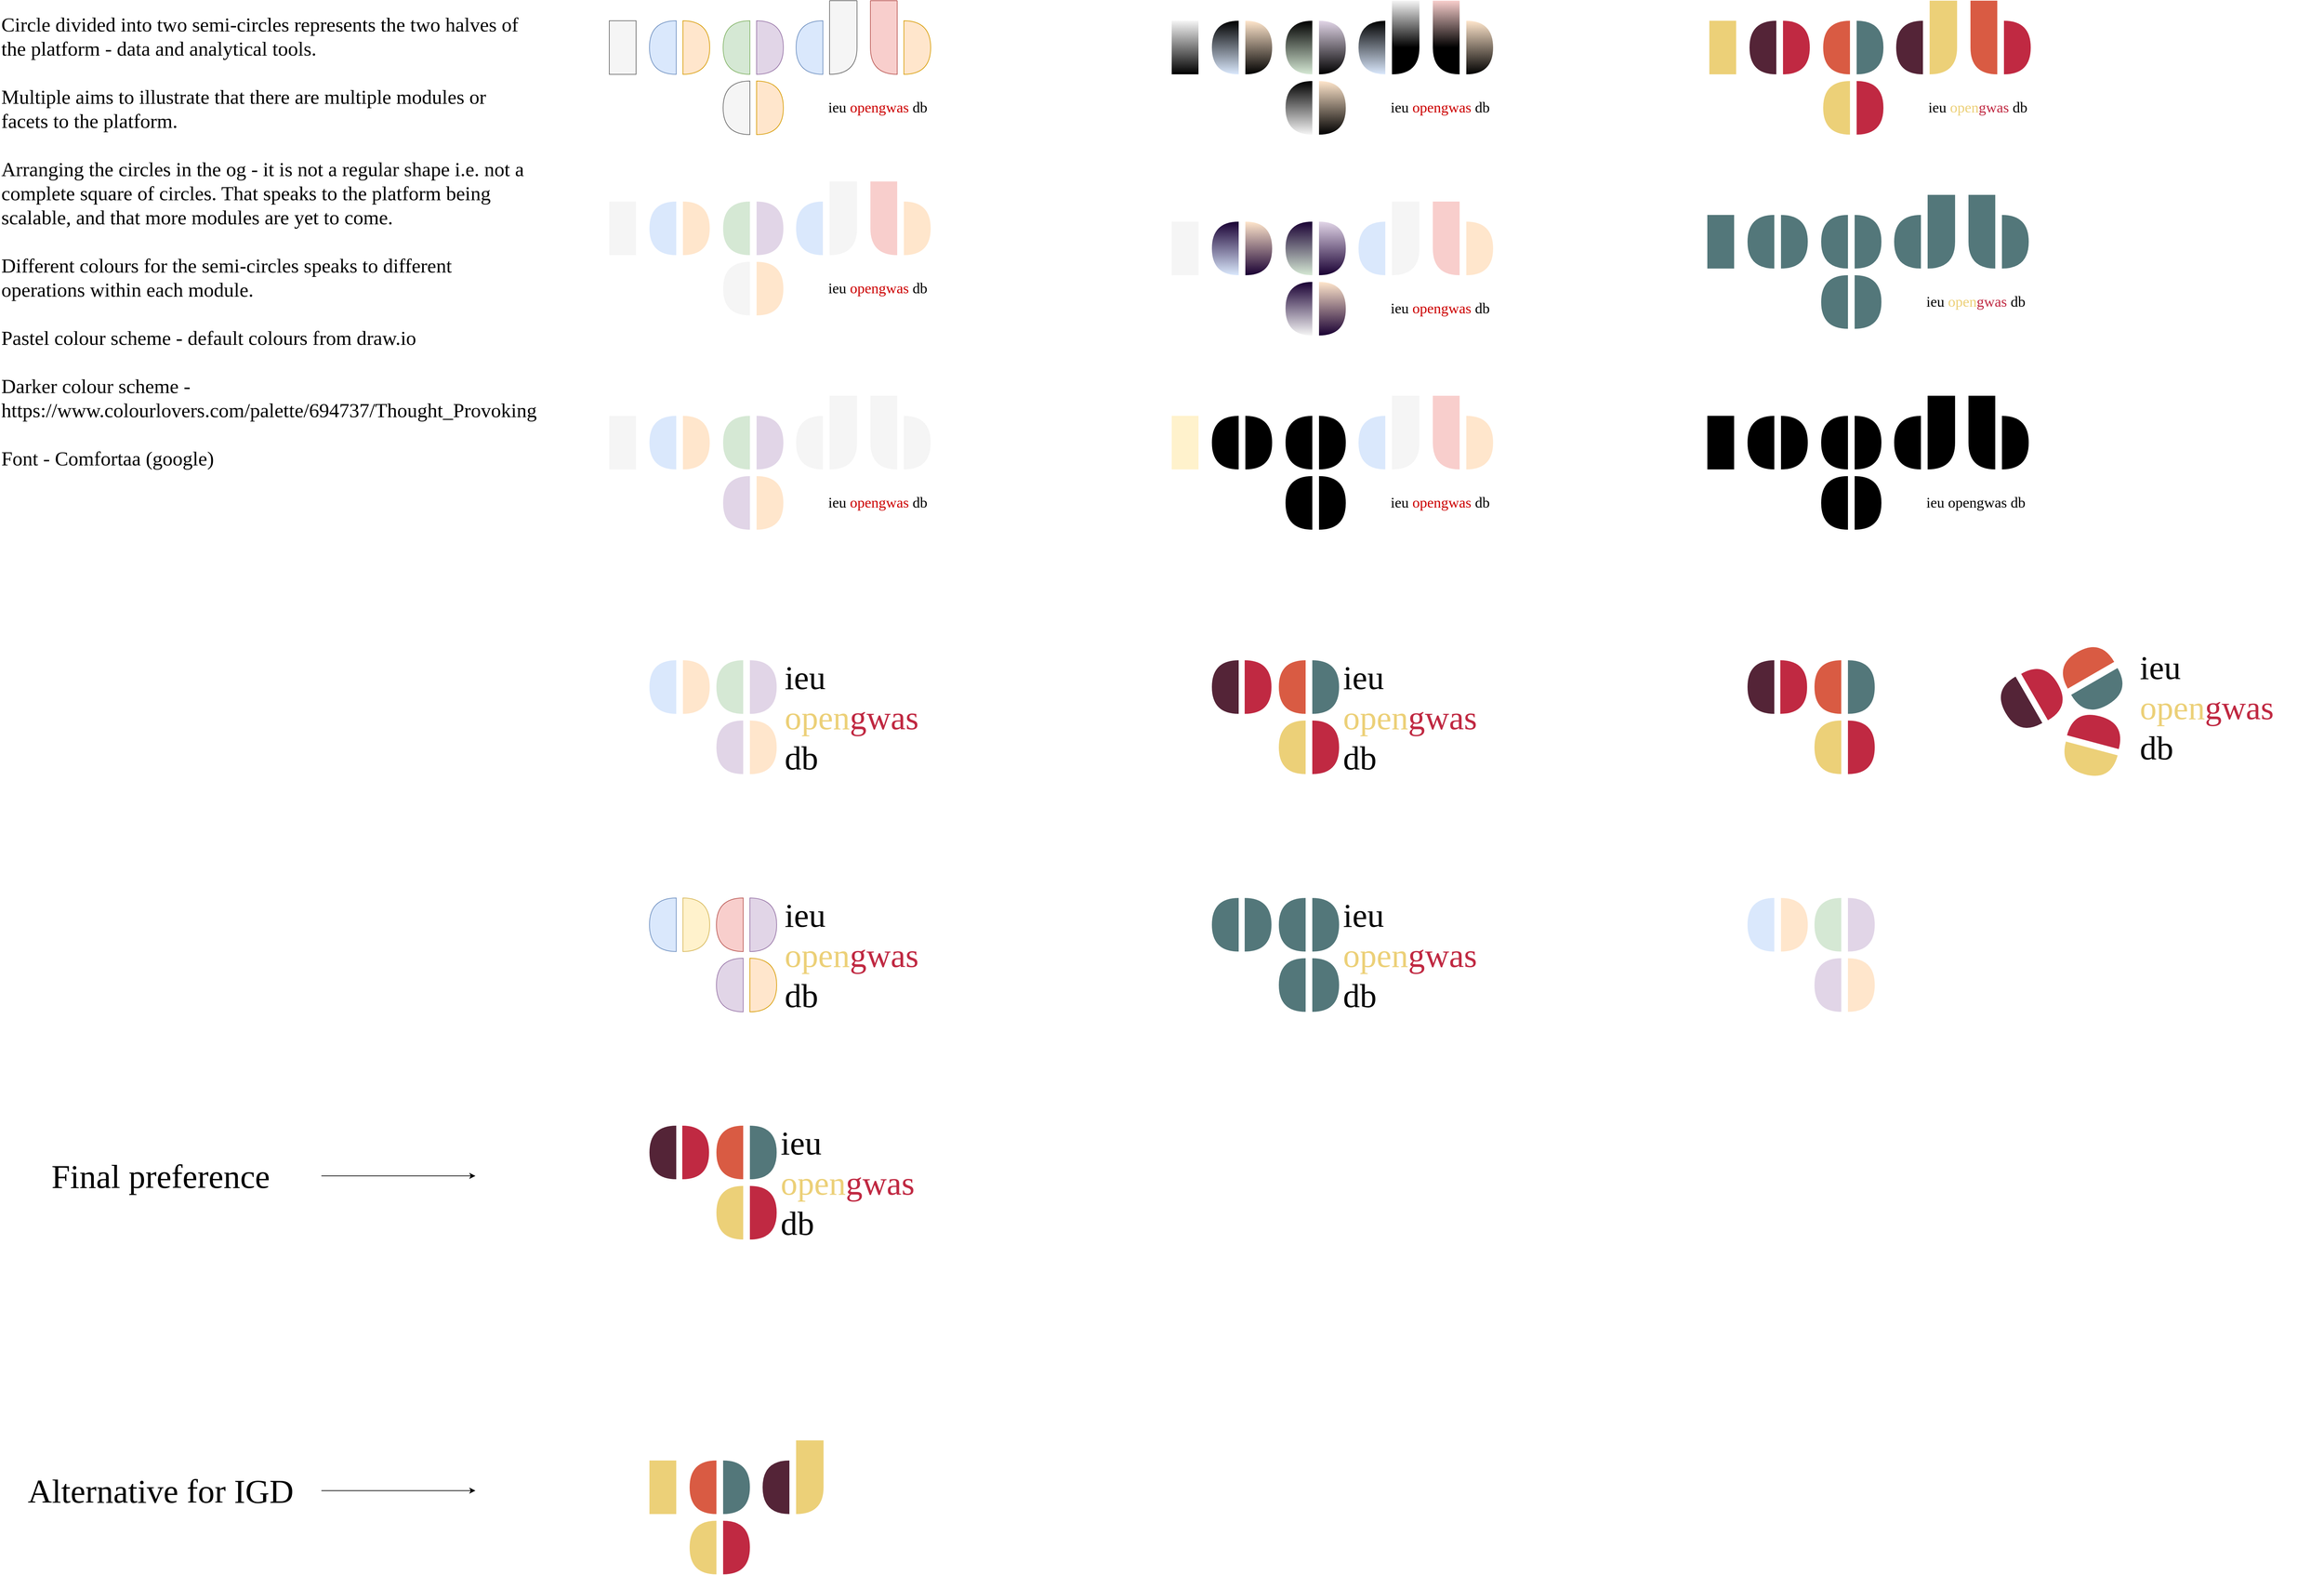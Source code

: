 <mxfile version="13.1.4" type="google"><diagram id="ZyHNNniR7m0K2ARpV05R" name="Page-1"><mxGraphModel dx="11727" dy="6293" grid="0" gridSize="10" guides="1" tooltips="1" connect="1" arrows="1" fold="1" page="0" pageScale="1" pageWidth="827" pageHeight="1169" math="0" shadow="0" extFonts="Comfortaa^https://fonts.googleapis.com/css?family=Comfortaa"><root><mxCell id="0"/><mxCell id="1" parent="0"/><mxCell id="6VTaElbn4x06_JH4iCx2-1" value="" style="shape=or;whiteSpace=wrap;html=1;fillColor=#ffe6cc;strokeColor=#d79b00;" parent="1" vertex="1"><mxGeometry x="270" y="50" width="40" height="80" as="geometry"/></mxCell><mxCell id="6VTaElbn4x06_JH4iCx2-2" value="" style="shape=or;whiteSpace=wrap;html=1;rotation=-180;fillColor=#dae8fc;strokeColor=#6c8ebf;" parent="1" vertex="1"><mxGeometry x="220" y="50" width="40" height="80" as="geometry"/></mxCell><mxCell id="6VTaElbn4x06_JH4iCx2-3" value="" style="shape=or;whiteSpace=wrap;html=1;fillColor=#e1d5e7;strokeColor=#9673a6;" parent="1" vertex="1"><mxGeometry x="380" y="50" width="40" height="80" as="geometry"/></mxCell><mxCell id="6VTaElbn4x06_JH4iCx2-4" value="" style="shape=or;whiteSpace=wrap;html=1;rotation=-180;fillColor=#d5e8d4;strokeColor=#82b366;" parent="1" vertex="1"><mxGeometry x="330" y="50" width="40" height="80" as="geometry"/></mxCell><mxCell id="6VTaElbn4x06_JH4iCx2-5" value="" style="shape=or;whiteSpace=wrap;html=1;fillColor=#ffe6cc;strokeColor=#d79b00;" parent="1" vertex="1"><mxGeometry x="380" y="140" width="40" height="80" as="geometry"/></mxCell><mxCell id="6VTaElbn4x06_JH4iCx2-6" value="" style="shape=or;whiteSpace=wrap;html=1;rotation=-180;fillColor=#f5f5f5;strokeColor=#666666;fontColor=#333333;" parent="1" vertex="1"><mxGeometry x="330" y="140" width="40" height="80" as="geometry"/></mxCell><mxCell id="6VTaElbn4x06_JH4iCx2-9" value="ieu&lt;font color=&quot;#CC0000&quot;&gt; opengwas&lt;/font&gt; db" style="text;html=1;strokeColor=none;fillColor=none;align=right;verticalAlign=middle;whiteSpace=wrap;rounded=0;fontFamily=Comfortaa;FType=g;fontSize=22;" parent="1" vertex="1"><mxGeometry x="397" y="145" width="240" height="70" as="geometry"/></mxCell><mxCell id="6VTaElbn4x06_JH4iCx2-11" value="" style="shape=or;whiteSpace=wrap;html=1;fillColor=#f5f5f5;strokeColor=#666666;fontColor=#333333;" parent="1" vertex="1"><mxGeometry x="489" y="50" width="41" height="80" as="geometry"/></mxCell><mxCell id="6VTaElbn4x06_JH4iCx2-12" value="" style="shape=or;whiteSpace=wrap;html=1;rotation=-180;fillColor=#dae8fc;strokeColor=#6c8ebf;" parent="1" vertex="1"><mxGeometry x="439" y="50" width="40" height="80" as="geometry"/></mxCell><mxCell id="6VTaElbn4x06_JH4iCx2-13" value="" style="shape=or;whiteSpace=wrap;html=1;fillColor=#ffe6cc;strokeColor=#d79b00;" parent="1" vertex="1"><mxGeometry x="600" y="50" width="40" height="80" as="geometry"/></mxCell><mxCell id="6VTaElbn4x06_JH4iCx2-14" value="" style="shape=or;whiteSpace=wrap;html=1;rotation=-180;fillColor=#f8cecc;strokeColor=#b85450;" parent="1" vertex="1"><mxGeometry x="550" y="50" width="40" height="80" as="geometry"/></mxCell><mxCell id="6VTaElbn4x06_JH4iCx2-16" value="" style="rounded=0;whiteSpace=wrap;html=1;fontFamily=Georgia;fontSize=22;fillColor=#f5f5f5;strokeColor=none;fontColor=#333333;perimeterSpacing=0;" parent="1" vertex="1"><mxGeometry x="489" y="20" width="41" height="70" as="geometry"/></mxCell><mxCell id="6VTaElbn4x06_JH4iCx2-17" value="" style="rounded=0;whiteSpace=wrap;html=1;fontFamily=Georgia;fontSize=22;fillColor=#f8cecc;strokeColor=none;" parent="1" vertex="1"><mxGeometry x="550" y="20" width="40" height="70" as="geometry"/></mxCell><mxCell id="6VTaElbn4x06_JH4iCx2-20" value="" style="shape=or;whiteSpace=wrap;html=1;fillColor=#ffe6cc;strokeColor=none;" parent="1" vertex="1"><mxGeometry x="270" y="320" width="40" height="80" as="geometry"/></mxCell><mxCell id="6VTaElbn4x06_JH4iCx2-21" value="" style="shape=or;whiteSpace=wrap;html=1;rotation=-180;fillColor=#dae8fc;strokeColor=none;" parent="1" vertex="1"><mxGeometry x="220" y="320" width="40" height="80" as="geometry"/></mxCell><mxCell id="6VTaElbn4x06_JH4iCx2-22" value="" style="shape=or;whiteSpace=wrap;html=1;fillColor=#e1d5e7;strokeColor=none;" parent="1" vertex="1"><mxGeometry x="380" y="320" width="40" height="80" as="geometry"/></mxCell><mxCell id="6VTaElbn4x06_JH4iCx2-23" value="" style="shape=or;whiteSpace=wrap;html=1;rotation=-180;fillColor=#d5e8d4;strokeColor=none;" parent="1" vertex="1"><mxGeometry x="330" y="320" width="40" height="80" as="geometry"/></mxCell><mxCell id="6VTaElbn4x06_JH4iCx2-24" value="" style="shape=or;whiteSpace=wrap;html=1;fillColor=#ffe6cc;strokeColor=none;" parent="1" vertex="1"><mxGeometry x="380" y="410" width="40" height="80" as="geometry"/></mxCell><mxCell id="6VTaElbn4x06_JH4iCx2-25" value="" style="shape=or;whiteSpace=wrap;html=1;rotation=-180;fillColor=#f5f5f5;strokeColor=none;fontColor=#333333;" parent="1" vertex="1"><mxGeometry x="330" y="410" width="40" height="80" as="geometry"/></mxCell><mxCell id="6VTaElbn4x06_JH4iCx2-27" value="ieu&lt;font color=&quot;#CC0000&quot;&gt; opengwas&lt;/font&gt; db" style="text;html=1;strokeColor=none;fillColor=none;align=right;verticalAlign=middle;whiteSpace=wrap;rounded=0;fontFamily=Comfortaa;FType=g;fontSize=22;" parent="1" vertex="1"><mxGeometry x="397" y="415" width="240" height="70" as="geometry"/></mxCell><mxCell id="6VTaElbn4x06_JH4iCx2-28" value="" style="shape=or;whiteSpace=wrap;html=1;fillColor=#f5f5f5;strokeColor=none;fontColor=#333333;" parent="1" vertex="1"><mxGeometry x="489" y="320" width="41" height="80" as="geometry"/></mxCell><mxCell id="6VTaElbn4x06_JH4iCx2-29" value="" style="shape=or;whiteSpace=wrap;html=1;rotation=-180;fillColor=#dae8fc;strokeColor=none;" parent="1" vertex="1"><mxGeometry x="439" y="320" width="40" height="80" as="geometry"/></mxCell><mxCell id="6VTaElbn4x06_JH4iCx2-30" value="" style="shape=or;whiteSpace=wrap;html=1;fillColor=#ffe6cc;strokeColor=none;" parent="1" vertex="1"><mxGeometry x="600" y="320" width="40" height="80" as="geometry"/></mxCell><mxCell id="6VTaElbn4x06_JH4iCx2-31" value="" style="shape=or;whiteSpace=wrap;html=1;rotation=-180;fillColor=#f8cecc;strokeColor=none;" parent="1" vertex="1"><mxGeometry x="550" y="320" width="40" height="80" as="geometry"/></mxCell><mxCell id="6VTaElbn4x06_JH4iCx2-32" value="" style="rounded=0;whiteSpace=wrap;html=1;fontFamily=Georgia;fontSize=22;fillColor=#f5f5f5;strokeColor=none;fontColor=#333333;perimeterSpacing=0;" parent="1" vertex="1"><mxGeometry x="489" y="290" width="41" height="70" as="geometry"/></mxCell><mxCell id="6VTaElbn4x06_JH4iCx2-33" value="" style="rounded=0;whiteSpace=wrap;html=1;fontFamily=Georgia;fontSize=22;fillColor=#f8cecc;strokeColor=none;" parent="1" vertex="1"><mxGeometry x="550" y="290" width="40" height="70" as="geometry"/></mxCell><mxCell id="6VTaElbn4x06_JH4iCx2-34" value="" style="shape=or;whiteSpace=wrap;html=1;fillColor=#ffe6cc;strokeColor=none;gradientColor=#000000;" parent="1" vertex="1"><mxGeometry x="1110" y="50" width="40" height="80" as="geometry"/></mxCell><mxCell id="6VTaElbn4x06_JH4iCx2-35" value="" style="shape=or;whiteSpace=wrap;html=1;rotation=-180;fillColor=#dae8fc;strokeColor=none;gradientColor=#000000;" parent="1" vertex="1"><mxGeometry x="1060" y="50" width="40" height="80" as="geometry"/></mxCell><mxCell id="6VTaElbn4x06_JH4iCx2-36" value="" style="shape=or;whiteSpace=wrap;html=1;fillColor=#e1d5e7;strokeColor=none;gradientColor=#000000;" parent="1" vertex="1"><mxGeometry x="1220" y="50" width="40" height="80" as="geometry"/></mxCell><mxCell id="6VTaElbn4x06_JH4iCx2-37" value="" style="shape=or;whiteSpace=wrap;html=1;rotation=-180;fillColor=#d5e8d4;strokeColor=none;gradientColor=#000000;" parent="1" vertex="1"><mxGeometry x="1170" y="50" width="40" height="80" as="geometry"/></mxCell><mxCell id="6VTaElbn4x06_JH4iCx2-41" value="ieu&lt;font color=&quot;#CC0000&quot;&gt; opengwas&lt;/font&gt; db" style="text;html=1;strokeColor=none;fillColor=none;align=right;verticalAlign=middle;whiteSpace=wrap;rounded=0;fontFamily=Comfortaa;FType=g;fontSize=22;gradientColor=#000000;" parent="1" vertex="1"><mxGeometry x="1270" y="145" width="207" height="70" as="geometry"/></mxCell><mxCell id="6VTaElbn4x06_JH4iCx2-42" value="" style="shape=or;whiteSpace=wrap;html=1;fillColor=#000000;strokeColor=none;fontColor=#333333;gradientColor=none;" parent="1" vertex="1"><mxGeometry x="1329" y="50" width="41" height="80" as="geometry"/></mxCell><mxCell id="6VTaElbn4x06_JH4iCx2-43" value="" style="shape=or;whiteSpace=wrap;html=1;rotation=-180;fillColor=#dae8fc;strokeColor=none;gradientColor=#000000;" parent="1" vertex="1"><mxGeometry x="1279" y="50" width="40" height="80" as="geometry"/></mxCell><mxCell id="6VTaElbn4x06_JH4iCx2-44" value="" style="shape=or;whiteSpace=wrap;html=1;fillColor=#ffe6cc;strokeColor=none;gradientColor=#000000;" parent="1" vertex="1"><mxGeometry x="1440" y="50" width="40" height="80" as="geometry"/></mxCell><mxCell id="6VTaElbn4x06_JH4iCx2-45" value="" style="shape=or;whiteSpace=wrap;html=1;rotation=-180;fillColor=#000000;strokeColor=none;gradientColor=none;" parent="1" vertex="1"><mxGeometry x="1390" y="50" width="40" height="80" as="geometry"/></mxCell><mxCell id="6VTaElbn4x06_JH4iCx2-46" value="" style="rounded=0;whiteSpace=wrap;html=1;fontFamily=Georgia;fontSize=22;fillColor=#f5f5f5;strokeColor=none;fontColor=#333333;perimeterSpacing=0;gradientColor=#000000;gradientDirection=south;" parent="1" vertex="1"><mxGeometry x="1329" y="20" width="41" height="70" as="geometry"/></mxCell><mxCell id="6VTaElbn4x06_JH4iCx2-47" value="" style="rounded=0;whiteSpace=wrap;html=1;fontFamily=Georgia;fontSize=22;fillColor=#f8cecc;strokeColor=none;gradientColor=#000000;gradientDirection=south;" parent="1" vertex="1"><mxGeometry x="1390" y="20" width="40" height="70" as="geometry"/></mxCell><mxCell id="6VTaElbn4x06_JH4iCx2-51" value="" style="group" parent="1" vertex="1" connectable="0"><mxGeometry x="1170" y="140" width="90" height="80" as="geometry"/></mxCell><mxCell id="6VTaElbn4x06_JH4iCx2-52" value="" style="group" parent="6VTaElbn4x06_JH4iCx2-51" vertex="1" connectable="0"><mxGeometry x="-3.553e-15" width="90" height="80" as="geometry"/></mxCell><mxCell id="6VTaElbn4x06_JH4iCx2-38" value="" style="shape=or;whiteSpace=wrap;html=1;fillColor=#ffe6cc;strokeColor=none;gradientColor=#000000;" parent="6VTaElbn4x06_JH4iCx2-52" vertex="1"><mxGeometry x="50" width="40" height="80" as="geometry"/></mxCell><mxCell id="6VTaElbn4x06_JH4iCx2-39" value="" style="shape=or;whiteSpace=wrap;html=1;rotation=-180;fillColor=#f5f5f5;strokeColor=none;fontColor=#333333;gradientColor=#000000;" parent="6VTaElbn4x06_JH4iCx2-52" vertex="1"><mxGeometry x="3.553e-15" width="40" height="80" as="geometry"/></mxCell><mxCell id="6VTaElbn4x06_JH4iCx2-53" value="" style="endArrow=none;html=1;fontFamily=Georgia;fontSize=22;strokeColor=#666666;entryX=0;entryY=0;entryDx=0;entryDy=0;exitX=0;exitY=0.5;exitDx=0;exitDy=0;exitPerimeter=0;" parent="1" source="6VTaElbn4x06_JH4iCx2-11" target="6VTaElbn4x06_JH4iCx2-16" edge="1"><mxGeometry width="50" height="50" relative="1" as="geometry"><mxPoint x="340" y="290" as="sourcePoint"/><mxPoint x="390" y="240" as="targetPoint"/></mxGeometry></mxCell><mxCell id="6VTaElbn4x06_JH4iCx2-54" value="" style="endArrow=none;html=1;strokeColor=#666666;fontFamily=Georgia;fontSize=22;entryX=0;entryY=0;entryDx=0;entryDy=0;exitX=1;exitY=0;exitDx=0;exitDy=0;" parent="1" source="6VTaElbn4x06_JH4iCx2-16" target="6VTaElbn4x06_JH4iCx2-16" edge="1"><mxGeometry width="50" height="50" relative="1" as="geometry"><mxPoint x="340" y="290" as="sourcePoint"/><mxPoint x="390" y="240" as="targetPoint"/></mxGeometry></mxCell><mxCell id="6VTaElbn4x06_JH4iCx2-55" value="" style="endArrow=none;html=1;strokeColor=#666666;fontFamily=Georgia;fontSize=22;entryX=1;entryY=0;entryDx=0;entryDy=0;exitX=1;exitY=0.5;exitDx=0;exitDy=0;exitPerimeter=0;" parent="1" source="6VTaElbn4x06_JH4iCx2-11" target="6VTaElbn4x06_JH4iCx2-16" edge="1"><mxGeometry width="50" height="50" relative="1" as="geometry"><mxPoint x="340" y="290" as="sourcePoint"/><mxPoint x="390" y="240" as="targetPoint"/></mxGeometry></mxCell><mxCell id="6VTaElbn4x06_JH4iCx2-56" value="" style="endArrow=none;html=1;strokeColor=#B85450;fontFamily=Georgia;fontSize=22;entryX=0;entryY=0;entryDx=0;entryDy=0;exitX=1;exitY=0.5;exitDx=0;exitDy=0;exitPerimeter=0;" parent="1" source="6VTaElbn4x06_JH4iCx2-14" target="6VTaElbn4x06_JH4iCx2-17" edge="1"><mxGeometry width="50" height="50" relative="1" as="geometry"><mxPoint x="340" y="290" as="sourcePoint"/><mxPoint x="390" y="240" as="targetPoint"/></mxGeometry></mxCell><mxCell id="6VTaElbn4x06_JH4iCx2-57" value="" style="endArrow=none;html=1;strokeColor=#B85450;fontFamily=Georgia;fontSize=22;entryX=0;entryY=0;entryDx=0;entryDy=0;exitX=1;exitY=0;exitDx=0;exitDy=0;" parent="1" source="6VTaElbn4x06_JH4iCx2-17" target="6VTaElbn4x06_JH4iCx2-17" edge="1"><mxGeometry width="50" height="50" relative="1" as="geometry"><mxPoint x="340" y="290" as="sourcePoint"/><mxPoint x="390" y="240" as="targetPoint"/></mxGeometry></mxCell><mxCell id="6VTaElbn4x06_JH4iCx2-58" value="" style="endArrow=none;html=1;strokeColor=#B85450;fontFamily=Georgia;fontSize=22;entryX=1;entryY=0;entryDx=0;entryDy=0;exitX=1;exitY=1;exitDx=0;exitDy=0;" parent="1" source="6VTaElbn4x06_JH4iCx2-17" target="6VTaElbn4x06_JH4iCx2-17" edge="1"><mxGeometry width="50" height="50" relative="1" as="geometry"><mxPoint x="340" y="290" as="sourcePoint"/><mxPoint x="390" y="240" as="targetPoint"/></mxGeometry></mxCell><mxCell id="6VTaElbn4x06_JH4iCx2-59" value="" style="rounded=0;whiteSpace=wrap;html=1;shadow=0;strokeColor=#666666;fillColor=#f5f5f5;fontFamily=Georgia;fontSize=22;fontColor=#333333;" parent="1" vertex="1"><mxGeometry x="160" y="50" width="40" height="80" as="geometry"/></mxCell><mxCell id="6VTaElbn4x06_JH4iCx2-60" value="" style="rounded=0;whiteSpace=wrap;html=1;shadow=0;strokeColor=none;fillColor=#f5f5f5;fontFamily=Georgia;fontSize=22;fontColor=#333333;" parent="1" vertex="1"><mxGeometry x="160" y="320" width="40" height="80" as="geometry"/></mxCell><mxCell id="6VTaElbn4x06_JH4iCx2-61" value="" style="rounded=0;whiteSpace=wrap;html=1;shadow=0;strokeColor=none;fillColor=#f5f5f5;fontFamily=Georgia;fontSize=22;fontColor=#333333;gradientColor=#000000;" parent="1" vertex="1"><mxGeometry x="1000" y="50" width="40" height="80" as="geometry"/></mxCell><mxCell id="6VTaElbn4x06_JH4iCx2-63" value="" style="shape=or;whiteSpace=wrap;html=1;fillColor=#ffe6cc;strokeColor=none;" parent="1" vertex="1"><mxGeometry x="270" y="640" width="40" height="80" as="geometry"/></mxCell><mxCell id="6VTaElbn4x06_JH4iCx2-64" value="" style="shape=or;whiteSpace=wrap;html=1;rotation=-180;fillColor=#dae8fc;strokeColor=none;" parent="1" vertex="1"><mxGeometry x="220" y="640" width="40" height="80" as="geometry"/></mxCell><mxCell id="6VTaElbn4x06_JH4iCx2-65" value="" style="shape=or;whiteSpace=wrap;html=1;fillColor=#e1d5e7;strokeColor=none;" parent="1" vertex="1"><mxGeometry x="380" y="640" width="40" height="80" as="geometry"/></mxCell><mxCell id="6VTaElbn4x06_JH4iCx2-66" value="" style="shape=or;whiteSpace=wrap;html=1;rotation=-180;fillColor=#d5e8d4;strokeColor=none;" parent="1" vertex="1"><mxGeometry x="330" y="640" width="40" height="80" as="geometry"/></mxCell><mxCell id="6VTaElbn4x06_JH4iCx2-67" value="" style="shape=or;whiteSpace=wrap;html=1;fillColor=#ffe6cc;strokeColor=none;" parent="1" vertex="1"><mxGeometry x="380" y="730" width="40" height="80" as="geometry"/></mxCell><mxCell id="6VTaElbn4x06_JH4iCx2-68" value="" style="shape=or;whiteSpace=wrap;html=1;rotation=-180;fillColor=#e1d5e7;strokeColor=none;" parent="1" vertex="1"><mxGeometry x="330" y="730" width="40" height="80" as="geometry"/></mxCell><mxCell id="6VTaElbn4x06_JH4iCx2-69" value="ieu&lt;font color=&quot;#CC0000&quot;&gt; opengwas&lt;/font&gt; db" style="text;html=1;strokeColor=none;fillColor=none;align=right;verticalAlign=middle;whiteSpace=wrap;rounded=0;fontFamily=Comfortaa;FType=g;fontSize=22;" parent="1" vertex="1"><mxGeometry x="397" y="735" width="240" height="70" as="geometry"/></mxCell><mxCell id="6VTaElbn4x06_JH4iCx2-70" value="" style="shape=or;whiteSpace=wrap;html=1;fillColor=#f5f5f5;strokeColor=none;fontColor=#333333;" parent="1" vertex="1"><mxGeometry x="489" y="640" width="41" height="80" as="geometry"/></mxCell><mxCell id="6VTaElbn4x06_JH4iCx2-71" value="" style="shape=or;whiteSpace=wrap;html=1;rotation=-180;fillColor=#f5f5f5;strokeColor=none;fontColor=#333333;" parent="1" vertex="1"><mxGeometry x="439" y="640" width="40" height="80" as="geometry"/></mxCell><mxCell id="6VTaElbn4x06_JH4iCx2-72" value="" style="shape=or;whiteSpace=wrap;html=1;fillColor=#f5f5f5;strokeColor=none;fontColor=#333333;" parent="1" vertex="1"><mxGeometry x="600" y="640" width="40" height="80" as="geometry"/></mxCell><mxCell id="6VTaElbn4x06_JH4iCx2-73" value="" style="shape=or;whiteSpace=wrap;html=1;rotation=-180;fillColor=#f5f5f5;strokeColor=none;fontColor=#333333;" parent="1" vertex="1"><mxGeometry x="550" y="640" width="40" height="80" as="geometry"/></mxCell><mxCell id="6VTaElbn4x06_JH4iCx2-74" value="" style="rounded=0;whiteSpace=wrap;html=1;fontFamily=Georgia;fontSize=22;fillColor=#f5f5f5;strokeColor=none;fontColor=#333333;perimeterSpacing=0;" parent="1" vertex="1"><mxGeometry x="489" y="610" width="41" height="70" as="geometry"/></mxCell><mxCell id="6VTaElbn4x06_JH4iCx2-75" value="" style="rounded=0;whiteSpace=wrap;html=1;fontFamily=Georgia;fontSize=22;fillColor=#f5f5f5;strokeColor=none;fontColor=#333333;" parent="1" vertex="1"><mxGeometry x="550" y="610" width="40" height="70" as="geometry"/></mxCell><mxCell id="6VTaElbn4x06_JH4iCx2-76" value="" style="rounded=0;whiteSpace=wrap;html=1;shadow=0;strokeColor=none;fillColor=#f5f5f5;fontFamily=Georgia;fontSize=22;fontColor=#333333;" parent="1" vertex="1"><mxGeometry x="160" y="640" width="40" height="80" as="geometry"/></mxCell><mxCell id="6VTaElbn4x06_JH4iCx2-91" value="" style="shape=or;whiteSpace=wrap;html=1;fillColor=#ffe6cc;strokeColor=none;gradientColor=#190033;" parent="1" vertex="1"><mxGeometry x="1110" y="350" width="40" height="80" as="geometry"/></mxCell><mxCell id="6VTaElbn4x06_JH4iCx2-92" value="" style="shape=or;whiteSpace=wrap;html=1;rotation=-180;fillColor=#dae8fc;strokeColor=none;gradientColor=#190033;" parent="1" vertex="1"><mxGeometry x="1060" y="350" width="40" height="80" as="geometry"/></mxCell><mxCell id="6VTaElbn4x06_JH4iCx2-93" value="" style="shape=or;whiteSpace=wrap;html=1;fillColor=#e1d5e7;strokeColor=none;gradientColor=#190033;" parent="1" vertex="1"><mxGeometry x="1220" y="350" width="40" height="80" as="geometry"/></mxCell><mxCell id="6VTaElbn4x06_JH4iCx2-94" value="" style="shape=or;whiteSpace=wrap;html=1;rotation=-180;fillColor=#d5e8d4;strokeColor=none;gradientColor=#190033;" parent="1" vertex="1"><mxGeometry x="1170" y="350" width="40" height="80" as="geometry"/></mxCell><mxCell id="6VTaElbn4x06_JH4iCx2-95" value="" style="shape=or;whiteSpace=wrap;html=1;fillColor=#ffe6cc;strokeColor=none;gradientColor=#190033;" parent="1" vertex="1"><mxGeometry x="1220" y="440" width="40" height="80" as="geometry"/></mxCell><mxCell id="6VTaElbn4x06_JH4iCx2-96" value="" style="shape=or;whiteSpace=wrap;html=1;rotation=-180;fillColor=#f5f5f5;strokeColor=none;fontColor=#333333;gradientColor=#190033;" parent="1" vertex="1"><mxGeometry x="1170" y="440" width="40" height="80" as="geometry"/></mxCell><mxCell id="6VTaElbn4x06_JH4iCx2-97" value="ieu&lt;font color=&quot;#CC0000&quot;&gt; opengwas&lt;/font&gt; db" style="text;html=1;strokeColor=none;fillColor=none;align=right;verticalAlign=middle;whiteSpace=wrap;rounded=0;fontFamily=Comfortaa;FType=g;fontSize=22;" parent="1" vertex="1"><mxGeometry x="1237" y="445" width="240" height="70" as="geometry"/></mxCell><mxCell id="6VTaElbn4x06_JH4iCx2-98" value="" style="shape=or;whiteSpace=wrap;html=1;fillColor=#f5f5f5;strokeColor=none;fontColor=#333333;" parent="1" vertex="1"><mxGeometry x="1329" y="350" width="41" height="80" as="geometry"/></mxCell><mxCell id="6VTaElbn4x06_JH4iCx2-99" value="" style="shape=or;whiteSpace=wrap;html=1;rotation=-180;fillColor=#dae8fc;strokeColor=none;" parent="1" vertex="1"><mxGeometry x="1279" y="350" width="40" height="80" as="geometry"/></mxCell><mxCell id="6VTaElbn4x06_JH4iCx2-100" value="" style="shape=or;whiteSpace=wrap;html=1;fillColor=#ffe6cc;strokeColor=none;" parent="1" vertex="1"><mxGeometry x="1440" y="350" width="40" height="80" as="geometry"/></mxCell><mxCell id="6VTaElbn4x06_JH4iCx2-101" value="" style="shape=or;whiteSpace=wrap;html=1;rotation=-180;fillColor=#f8cecc;strokeColor=none;" parent="1" vertex="1"><mxGeometry x="1390" y="350" width="40" height="80" as="geometry"/></mxCell><mxCell id="6VTaElbn4x06_JH4iCx2-102" value="" style="rounded=0;whiteSpace=wrap;html=1;fontFamily=Georgia;fontSize=22;fillColor=#f5f5f5;strokeColor=none;fontColor=#333333;perimeterSpacing=0;" parent="1" vertex="1"><mxGeometry x="1329" y="320" width="41" height="70" as="geometry"/></mxCell><mxCell id="6VTaElbn4x06_JH4iCx2-103" value="" style="rounded=0;whiteSpace=wrap;html=1;fontFamily=Georgia;fontSize=22;fillColor=#f8cecc;strokeColor=none;" parent="1" vertex="1"><mxGeometry x="1390" y="320" width="40" height="70" as="geometry"/></mxCell><mxCell id="6VTaElbn4x06_JH4iCx2-104" value="" style="rounded=0;whiteSpace=wrap;html=1;shadow=0;strokeColor=none;fillColor=#f5f5f5;fontFamily=Georgia;fontSize=22;fontColor=#333333;" parent="1" vertex="1"><mxGeometry x="1000" y="350" width="40" height="80" as="geometry"/></mxCell><mxCell id="6VTaElbn4x06_JH4iCx2-129" value="" style="shape=or;whiteSpace=wrap;html=1;fillColor=#000000;strokeColor=none;" parent="1" vertex="1"><mxGeometry x="1110" y="640" width="40" height="80" as="geometry"/></mxCell><mxCell id="6VTaElbn4x06_JH4iCx2-130" value="" style="shape=or;whiteSpace=wrap;html=1;rotation=-180;fillColor=#000000;strokeColor=none;" parent="1" vertex="1"><mxGeometry x="1060" y="640" width="40" height="80" as="geometry"/></mxCell><mxCell id="6VTaElbn4x06_JH4iCx2-131" value="" style="shape=or;whiteSpace=wrap;html=1;fillColor=#000000;strokeColor=none;" parent="1" vertex="1"><mxGeometry x="1220" y="640" width="40" height="80" as="geometry"/></mxCell><mxCell id="6VTaElbn4x06_JH4iCx2-132" value="" style="shape=or;whiteSpace=wrap;html=1;rotation=-180;fillColor=#000000;strokeColor=none;" parent="1" vertex="1"><mxGeometry x="1170" y="640" width="40" height="80" as="geometry"/></mxCell><mxCell id="6VTaElbn4x06_JH4iCx2-133" value="" style="shape=or;whiteSpace=wrap;html=1;fillColor=#000000;strokeColor=none;" parent="1" vertex="1"><mxGeometry x="1220" y="730" width="40" height="80" as="geometry"/></mxCell><mxCell id="6VTaElbn4x06_JH4iCx2-134" value="" style="shape=or;whiteSpace=wrap;html=1;rotation=-180;fillColor=#000000;strokeColor=none;fontColor=#333333;" parent="1" vertex="1"><mxGeometry x="1170" y="730" width="40" height="80" as="geometry"/></mxCell><mxCell id="6VTaElbn4x06_JH4iCx2-135" value="ieu&lt;font color=&quot;#CC0000&quot;&gt; opengwas&lt;/font&gt; db" style="text;html=1;strokeColor=none;fillColor=none;align=right;verticalAlign=middle;whiteSpace=wrap;rounded=0;fontFamily=Comfortaa;FType=g;fontSize=22;" parent="1" vertex="1"><mxGeometry x="1237" y="735" width="240" height="70" as="geometry"/></mxCell><mxCell id="6VTaElbn4x06_JH4iCx2-136" value="" style="shape=or;whiteSpace=wrap;html=1;fillColor=#f5f5f5;strokeColor=none;fontColor=#333333;" parent="1" vertex="1"><mxGeometry x="1329" y="640" width="41" height="80" as="geometry"/></mxCell><mxCell id="6VTaElbn4x06_JH4iCx2-137" value="" style="shape=or;whiteSpace=wrap;html=1;rotation=-180;fillColor=#dae8fc;strokeColor=none;" parent="1" vertex="1"><mxGeometry x="1279" y="640" width="40" height="80" as="geometry"/></mxCell><mxCell id="6VTaElbn4x06_JH4iCx2-138" value="" style="shape=or;whiteSpace=wrap;html=1;fillColor=#ffe6cc;strokeColor=none;" parent="1" vertex="1"><mxGeometry x="1440" y="640" width="40" height="80" as="geometry"/></mxCell><mxCell id="6VTaElbn4x06_JH4iCx2-139" value="" style="shape=or;whiteSpace=wrap;html=1;rotation=-180;fillColor=#f8cecc;strokeColor=none;" parent="1" vertex="1"><mxGeometry x="1390" y="640" width="40" height="80" as="geometry"/></mxCell><mxCell id="6VTaElbn4x06_JH4iCx2-140" value="" style="rounded=0;whiteSpace=wrap;html=1;fontFamily=Georgia;fontSize=22;fillColor=#f5f5f5;strokeColor=none;fontColor=#333333;perimeterSpacing=0;" parent="1" vertex="1"><mxGeometry x="1329" y="610" width="41" height="70" as="geometry"/></mxCell><mxCell id="6VTaElbn4x06_JH4iCx2-141" value="" style="rounded=0;whiteSpace=wrap;html=1;fontFamily=Georgia;fontSize=22;fillColor=#f8cecc;strokeColor=none;" parent="1" vertex="1"><mxGeometry x="1390" y="610" width="40" height="70" as="geometry"/></mxCell><mxCell id="6VTaElbn4x06_JH4iCx2-142" value="" style="rounded=0;whiteSpace=wrap;html=1;shadow=0;strokeColor=none;fillColor=#fff2cc;fontFamily=Georgia;fontSize=22;" parent="1" vertex="1"><mxGeometry x="1000" y="640" width="40" height="80" as="geometry"/></mxCell><mxCell id="6VTaElbn4x06_JH4iCx2-143" value="" style="shape=or;whiteSpace=wrap;html=1;fillColor=#C02942;strokeColor=none;" parent="1" vertex="1"><mxGeometry x="1913" y="50" width="40" height="80" as="geometry"/></mxCell><mxCell id="6VTaElbn4x06_JH4iCx2-144" value="" style="shape=or;whiteSpace=wrap;html=1;rotation=-180;fillColor=#542437;strokeColor=none;" parent="1" vertex="1"><mxGeometry x="1863" y="50" width="40" height="80" as="geometry"/></mxCell><mxCell id="6VTaElbn4x06_JH4iCx2-145" value="" style="shape=or;whiteSpace=wrap;html=1;fillColor=#53777A;strokeColor=none;" parent="1" vertex="1"><mxGeometry x="2023" y="50" width="40" height="80" as="geometry"/></mxCell><mxCell id="6VTaElbn4x06_JH4iCx2-146" value="" style="shape=or;whiteSpace=wrap;html=1;rotation=-180;fillColor=#D95B43;strokeColor=none;" parent="1" vertex="1"><mxGeometry x="1973" y="50" width="40" height="80" as="geometry"/></mxCell><mxCell id="6VTaElbn4x06_JH4iCx2-147" value="" style="shape=or;whiteSpace=wrap;html=1;fillColor=#C02942;strokeColor=none;" parent="1" vertex="1"><mxGeometry x="2023" y="140" width="40" height="80" as="geometry"/></mxCell><mxCell id="6VTaElbn4x06_JH4iCx2-148" value="" style="shape=or;whiteSpace=wrap;html=1;rotation=-180;fillColor=#ECD078;strokeColor=none;fontColor=#333333;" parent="1" vertex="1"><mxGeometry x="1973" y="140" width="40" height="80" as="geometry"/></mxCell><mxCell id="6VTaElbn4x06_JH4iCx2-149" value="ieu&lt;font color=&quot;#CC0000&quot;&gt; &lt;font color=&quot;#ECD078&quot;&gt;open&lt;/font&gt;&lt;font color=&quot;#C02942&quot;&gt;gwas&lt;/font&gt;&lt;/font&gt; db" style="text;html=1;strokeColor=none;fillColor=none;align=right;verticalAlign=middle;whiteSpace=wrap;rounded=0;fontFamily=Comfortaa;FType=g;fontSize=22;" parent="1" vertex="1"><mxGeometry x="2073" y="145" width="207" height="70" as="geometry"/></mxCell><mxCell id="6VTaElbn4x06_JH4iCx2-150" value="" style="shape=or;whiteSpace=wrap;html=1;fillColor=#ECD078;strokeColor=none;fontColor=#333333;" parent="1" vertex="1"><mxGeometry x="2132" y="50" width="41" height="80" as="geometry"/></mxCell><mxCell id="6VTaElbn4x06_JH4iCx2-151" value="" style="shape=or;whiteSpace=wrap;html=1;rotation=-180;fillColor=#542437;strokeColor=none;" parent="1" vertex="1"><mxGeometry x="2082" y="50" width="40" height="80" as="geometry"/></mxCell><mxCell id="6VTaElbn4x06_JH4iCx2-152" value="" style="shape=or;whiteSpace=wrap;html=1;fillColor=#C02942;strokeColor=none;" parent="1" vertex="1"><mxGeometry x="2243" y="50" width="40" height="80" as="geometry"/></mxCell><mxCell id="6VTaElbn4x06_JH4iCx2-153" value="" style="shape=or;whiteSpace=wrap;html=1;rotation=-180;fillColor=#D95B43;strokeColor=none;" parent="1" vertex="1"><mxGeometry x="2193" y="50" width="40" height="80" as="geometry"/></mxCell><mxCell id="6VTaElbn4x06_JH4iCx2-154" value="" style="rounded=0;whiteSpace=wrap;html=1;fontFamily=Georgia;fontSize=22;fillColor=#ECD078;strokeColor=none;fontColor=#333333;perimeterSpacing=0;" parent="1" vertex="1"><mxGeometry x="2132" y="20" width="41" height="70" as="geometry"/></mxCell><mxCell id="6VTaElbn4x06_JH4iCx2-155" value="" style="rounded=0;whiteSpace=wrap;html=1;fontFamily=Georgia;fontSize=22;fillColor=#D95B43;strokeColor=none;" parent="1" vertex="1"><mxGeometry x="2193" y="20" width="40" height="70" as="geometry"/></mxCell><mxCell id="6VTaElbn4x06_JH4iCx2-156" value="" style="rounded=0;whiteSpace=wrap;html=1;shadow=0;strokeColor=none;fillColor=#ECD078;fontFamily=Georgia;fontSize=22;fontColor=#333333;" parent="1" vertex="1"><mxGeometry x="1803" y="50" width="40" height="80" as="geometry"/></mxCell><mxCell id="6VTaElbn4x06_JH4iCx2-158" value="" style="shape=or;whiteSpace=wrap;html=1;fillColor=#53777A;strokeColor=none;" parent="1" vertex="1"><mxGeometry x="1910" y="340" width="40" height="80" as="geometry"/></mxCell><mxCell id="6VTaElbn4x06_JH4iCx2-159" value="" style="shape=or;whiteSpace=wrap;html=1;rotation=-180;fillColor=#53777A;strokeColor=none;" parent="1" vertex="1"><mxGeometry x="1860" y="340" width="40" height="80" as="geometry"/></mxCell><mxCell id="6VTaElbn4x06_JH4iCx2-160" value="" style="shape=or;whiteSpace=wrap;html=1;fillColor=#53777A;strokeColor=none;" parent="1" vertex="1"><mxGeometry x="2020" y="340" width="40" height="80" as="geometry"/></mxCell><mxCell id="6VTaElbn4x06_JH4iCx2-161" value="" style="shape=or;whiteSpace=wrap;html=1;rotation=-180;fillColor=#53777A;strokeColor=none;" parent="1" vertex="1"><mxGeometry x="1970" y="340" width="40" height="80" as="geometry"/></mxCell><mxCell id="6VTaElbn4x06_JH4iCx2-162" value="" style="shape=or;whiteSpace=wrap;html=1;fillColor=#53777A;strokeColor=none;" parent="1" vertex="1"><mxGeometry x="2020" y="430" width="40" height="80" as="geometry"/></mxCell><mxCell id="6VTaElbn4x06_JH4iCx2-163" value="" style="shape=or;whiteSpace=wrap;html=1;rotation=-180;fillColor=#53777A;strokeColor=none;fontColor=#333333;" parent="1" vertex="1"><mxGeometry x="1970" y="430" width="40" height="80" as="geometry"/></mxCell><mxCell id="6VTaElbn4x06_JH4iCx2-164" value="ieu&lt;font color=&quot;#CC0000&quot;&gt; &lt;font color=&quot;#ECD078&quot;&gt;open&lt;/font&gt;&lt;font color=&quot;#C02942&quot;&gt;gwas&lt;/font&gt;&lt;/font&gt; db" style="text;html=1;strokeColor=none;fillColor=none;align=right;verticalAlign=middle;whiteSpace=wrap;rounded=0;fontFamily=Comfortaa;FType=g;fontSize=22;" parent="1" vertex="1"><mxGeometry x="2070" y="435" width="207" height="70" as="geometry"/></mxCell><mxCell id="6VTaElbn4x06_JH4iCx2-165" value="" style="shape=or;whiteSpace=wrap;html=1;fillColor=#53777A;strokeColor=none;fontColor=#333333;" parent="1" vertex="1"><mxGeometry x="2129" y="340" width="41" height="80" as="geometry"/></mxCell><mxCell id="6VTaElbn4x06_JH4iCx2-166" value="" style="shape=or;whiteSpace=wrap;html=1;rotation=-180;fillColor=#53777A;strokeColor=none;" parent="1" vertex="1"><mxGeometry x="2079" y="340" width="40" height="80" as="geometry"/></mxCell><mxCell id="6VTaElbn4x06_JH4iCx2-167" value="" style="shape=or;whiteSpace=wrap;html=1;fillColor=#53777A;strokeColor=none;" parent="1" vertex="1"><mxGeometry x="2240" y="340" width="40" height="80" as="geometry"/></mxCell><mxCell id="6VTaElbn4x06_JH4iCx2-168" value="" style="shape=or;whiteSpace=wrap;html=1;rotation=-180;fillColor=#53777A;strokeColor=none;" parent="1" vertex="1"><mxGeometry x="2190" y="340" width="40" height="80" as="geometry"/></mxCell><mxCell id="6VTaElbn4x06_JH4iCx2-169" value="" style="rounded=0;whiteSpace=wrap;html=1;fontFamily=Georgia;fontSize=22;fillColor=#53777A;strokeColor=none;fontColor=#333333;perimeterSpacing=0;" parent="1" vertex="1"><mxGeometry x="2129" y="310" width="41" height="70" as="geometry"/></mxCell><mxCell id="6VTaElbn4x06_JH4iCx2-170" value="" style="rounded=0;whiteSpace=wrap;html=1;fontFamily=Georgia;fontSize=22;fillColor=#53777A;strokeColor=none;" parent="1" vertex="1"><mxGeometry x="2190" y="310" width="40" height="70" as="geometry"/></mxCell><mxCell id="6VTaElbn4x06_JH4iCx2-171" value="" style="rounded=0;whiteSpace=wrap;html=1;shadow=0;strokeColor=none;fillColor=#53777A;fontFamily=Georgia;fontSize=22;fontColor=#333333;" parent="1" vertex="1"><mxGeometry x="1800" y="340" width="40" height="80" as="geometry"/></mxCell><mxCell id="6VTaElbn4x06_JH4iCx2-193" value="" style="shape=or;whiteSpace=wrap;html=1;fillColor=#ffe6cc;strokeColor=none;" parent="1" vertex="1"><mxGeometry x="270" y="1005" width="40" height="80" as="geometry"/></mxCell><mxCell id="6VTaElbn4x06_JH4iCx2-194" value="" style="shape=or;whiteSpace=wrap;html=1;rotation=-180;fillColor=#dae8fc;strokeColor=none;" parent="1" vertex="1"><mxGeometry x="220" y="1005" width="40" height="80" as="geometry"/></mxCell><mxCell id="6VTaElbn4x06_JH4iCx2-195" value="" style="shape=or;whiteSpace=wrap;html=1;fillColor=#e1d5e7;strokeColor=none;" parent="1" vertex="1"><mxGeometry x="370" y="1005" width="40" height="80" as="geometry"/></mxCell><mxCell id="6VTaElbn4x06_JH4iCx2-196" value="" style="shape=or;whiteSpace=wrap;html=1;rotation=-180;fillColor=#d5e8d4;strokeColor=none;" parent="1" vertex="1"><mxGeometry x="320" y="1005" width="40" height="80" as="geometry"/></mxCell><mxCell id="6VTaElbn4x06_JH4iCx2-197" value="" style="shape=or;whiteSpace=wrap;html=1;fillColor=#ffe6cc;strokeColor=none;" parent="1" vertex="1"><mxGeometry x="370" y="1095" width="40" height="80" as="geometry"/></mxCell><mxCell id="6VTaElbn4x06_JH4iCx2-198" value="" style="shape=or;whiteSpace=wrap;html=1;rotation=-180;fillColor=#e1d5e7;strokeColor=none;" parent="1" vertex="1"><mxGeometry x="320" y="1095" width="40" height="80" as="geometry"/></mxCell><mxCell id="6VTaElbn4x06_JH4iCx2-199" value="&lt;div style=&quot;font-size: 50px;&quot;&gt;ieu&lt;font style=&quot;font-size: 50px;&quot; color=&quot;#CC0000&quot;&gt;&lt;br style=&quot;font-size: 50px;&quot;&gt;&lt;/font&gt;&lt;/div&gt;&lt;div style=&quot;font-size: 50px;&quot;&gt;&lt;font style=&quot;font-size: 50px;&quot; color=&quot;#CC0000&quot;&gt;&lt;font style=&quot;font-size: 50px;&quot; color=&quot;#ECD078&quot;&gt;open&lt;/font&gt;&lt;font style=&quot;font-size: 50px;&quot; color=&quot;#C02942&quot;&gt;gwas&lt;/font&gt;&lt;/font&gt;&lt;br style=&quot;font-size: 50px;&quot;&gt;&lt;/div&gt;&lt;div style=&quot;font-size: 50px;&quot;&gt;db&lt;/div&gt;" style="text;html=1;strokeColor=none;fillColor=none;align=left;verticalAlign=middle;whiteSpace=wrap;rounded=0;fontFamily=Comfortaa;FType=g;fontSize=50;" parent="1" vertex="1"><mxGeometry x="420" y="1005" width="200" height="170" as="geometry"/></mxCell><mxCell id="6VTaElbn4x06_JH4iCx2-201" value="" style="shape=or;whiteSpace=wrap;html=1;fillColor=#000000;strokeColor=none;" parent="1" vertex="1"><mxGeometry x="1910" y="640" width="40" height="80" as="geometry"/></mxCell><mxCell id="6VTaElbn4x06_JH4iCx2-202" value="" style="shape=or;whiteSpace=wrap;html=1;rotation=-180;fillColor=#000000;strokeColor=none;" parent="1" vertex="1"><mxGeometry x="1860" y="640" width="40" height="80" as="geometry"/></mxCell><mxCell id="6VTaElbn4x06_JH4iCx2-203" value="" style="shape=or;whiteSpace=wrap;html=1;fillColor=#000000;strokeColor=none;" parent="1" vertex="1"><mxGeometry x="2020" y="640" width="40" height="80" as="geometry"/></mxCell><mxCell id="6VTaElbn4x06_JH4iCx2-204" value="" style="shape=or;whiteSpace=wrap;html=1;rotation=-180;fillColor=#000000;strokeColor=none;" parent="1" vertex="1"><mxGeometry x="1970" y="640" width="40" height="80" as="geometry"/></mxCell><mxCell id="6VTaElbn4x06_JH4iCx2-205" value="" style="shape=or;whiteSpace=wrap;html=1;fillColor=#000000;strokeColor=none;" parent="1" vertex="1"><mxGeometry x="2020" y="730" width="40" height="80" as="geometry"/></mxCell><mxCell id="6VTaElbn4x06_JH4iCx2-206" value="" style="shape=or;whiteSpace=wrap;html=1;rotation=-180;fillColor=#000000;strokeColor=none;fontColor=#333333;" parent="1" vertex="1"><mxGeometry x="1970" y="730" width="40" height="80" as="geometry"/></mxCell><mxCell id="6VTaElbn4x06_JH4iCx2-207" value="ieu&lt;font&gt; &lt;font&gt;open&lt;/font&gt;&lt;font&gt;gwas&lt;/font&gt;&lt;/font&gt; db" style="text;html=1;strokeColor=none;fillColor=none;align=right;verticalAlign=middle;whiteSpace=wrap;rounded=0;fontFamily=Comfortaa;FType=g;fontSize=22;fontColor=#000000;" parent="1" vertex="1"><mxGeometry x="2070" y="735" width="207" height="70" as="geometry"/></mxCell><mxCell id="6VTaElbn4x06_JH4iCx2-208" value="" style="shape=or;whiteSpace=wrap;html=1;fillColor=#000000;strokeColor=none;fontColor=#333333;" parent="1" vertex="1"><mxGeometry x="2129" y="640" width="41" height="80" as="geometry"/></mxCell><mxCell id="6VTaElbn4x06_JH4iCx2-209" value="" style="shape=or;whiteSpace=wrap;html=1;rotation=-180;fillColor=#000000;strokeColor=none;" parent="1" vertex="1"><mxGeometry x="2079" y="640" width="40" height="80" as="geometry"/></mxCell><mxCell id="6VTaElbn4x06_JH4iCx2-210" value="" style="shape=or;whiteSpace=wrap;html=1;fillColor=#000000;strokeColor=none;" parent="1" vertex="1"><mxGeometry x="2240" y="640" width="40" height="80" as="geometry"/></mxCell><mxCell id="6VTaElbn4x06_JH4iCx2-211" value="" style="shape=or;whiteSpace=wrap;html=1;rotation=-180;fillColor=#000000;strokeColor=none;" parent="1" vertex="1"><mxGeometry x="2190" y="640" width="40" height="80" as="geometry"/></mxCell><mxCell id="6VTaElbn4x06_JH4iCx2-212" value="" style="rounded=0;whiteSpace=wrap;html=1;fontFamily=Georgia;fontSize=22;fillColor=#000000;strokeColor=none;fontColor=#333333;perimeterSpacing=0;" parent="1" vertex="1"><mxGeometry x="2129" y="610" width="41" height="70" as="geometry"/></mxCell><mxCell id="6VTaElbn4x06_JH4iCx2-213" value="" style="rounded=0;whiteSpace=wrap;html=1;fontFamily=Georgia;fontSize=22;fillColor=#000000;strokeColor=none;" parent="1" vertex="1"><mxGeometry x="2190" y="610" width="40" height="70" as="geometry"/></mxCell><mxCell id="6VTaElbn4x06_JH4iCx2-214" value="" style="rounded=0;whiteSpace=wrap;html=1;shadow=0;strokeColor=none;fillColor=#000000;fontFamily=Georgia;fontSize=22;fontColor=#333333;" parent="1" vertex="1"><mxGeometry x="1800" y="640" width="40" height="80" as="geometry"/></mxCell><mxCell id="6VTaElbn4x06_JH4iCx2-215" value="" style="shape=or;whiteSpace=wrap;html=1;fillColor=#fff2cc;strokeColor=#d6b656;" parent="1" vertex="1"><mxGeometry x="270" y="1360" width="40" height="80" as="geometry"/></mxCell><mxCell id="6VTaElbn4x06_JH4iCx2-216" value="" style="shape=or;whiteSpace=wrap;html=1;rotation=-180;fillColor=#dae8fc;strokeColor=#6c8ebf;" parent="1" vertex="1"><mxGeometry x="220" y="1360" width="40" height="80" as="geometry"/></mxCell><mxCell id="6VTaElbn4x06_JH4iCx2-217" value="" style="shape=or;whiteSpace=wrap;html=1;fillColor=#e1d5e7;strokeColor=#9673a6;" parent="1" vertex="1"><mxGeometry x="370" y="1360" width="40" height="80" as="geometry"/></mxCell><mxCell id="6VTaElbn4x06_JH4iCx2-218" value="" style="shape=or;whiteSpace=wrap;html=1;rotation=-180;fillColor=#f8cecc;strokeColor=#b85450;" parent="1" vertex="1"><mxGeometry x="320" y="1360" width="40" height="80" as="geometry"/></mxCell><mxCell id="6VTaElbn4x06_JH4iCx2-219" value="" style="shape=or;whiteSpace=wrap;html=1;fillColor=#ffe6cc;strokeColor=#d79b00;" parent="1" vertex="1"><mxGeometry x="370" y="1450" width="40" height="80" as="geometry"/></mxCell><mxCell id="6VTaElbn4x06_JH4iCx2-220" value="" style="shape=or;whiteSpace=wrap;html=1;rotation=-180;fillColor=#e1d5e7;strokeColor=#9673a6;" parent="1" vertex="1"><mxGeometry x="320" y="1450" width="40" height="80" as="geometry"/></mxCell><mxCell id="6VTaElbn4x06_JH4iCx2-221" value="&lt;div style=&quot;font-size: 50px;&quot;&gt;ieu&lt;font style=&quot;font-size: 50px;&quot; color=&quot;#CC0000&quot;&gt;&lt;br style=&quot;font-size: 50px;&quot;&gt;&lt;/font&gt;&lt;/div&gt;&lt;div style=&quot;font-size: 50px;&quot;&gt;&lt;font style=&quot;font-size: 50px;&quot; color=&quot;#CC0000&quot;&gt;&lt;font style=&quot;font-size: 50px;&quot; color=&quot;#ECD078&quot;&gt;open&lt;/font&gt;&lt;font style=&quot;font-size: 50px;&quot; color=&quot;#C02942&quot;&gt;gwas&lt;/font&gt;&lt;/font&gt;&lt;br style=&quot;font-size: 50px;&quot;&gt;&lt;/div&gt;&lt;div style=&quot;font-size: 50px;&quot;&gt;db&lt;/div&gt;" style="text;html=1;strokeColor=none;fillColor=none;align=left;verticalAlign=middle;whiteSpace=wrap;rounded=0;fontFamily=Comfortaa;FType=g;fontSize=50;" parent="1" vertex="1"><mxGeometry x="420" y="1360" width="200" height="170" as="geometry"/></mxCell><mxCell id="6VTaElbn4x06_JH4iCx2-222" value="" style="shape=or;whiteSpace=wrap;html=1;fillColor=#53777A;strokeColor=none;" parent="1" vertex="1"><mxGeometry x="1109" y="1360" width="40" height="80" as="geometry"/></mxCell><mxCell id="6VTaElbn4x06_JH4iCx2-223" value="" style="shape=or;whiteSpace=wrap;html=1;rotation=-180;fillColor=#53777A;strokeColor=none;" parent="1" vertex="1"><mxGeometry x="1060" y="1360" width="40" height="80" as="geometry"/></mxCell><mxCell id="6VTaElbn4x06_JH4iCx2-224" value="" style="shape=or;whiteSpace=wrap;html=1;fillColor=#53777A;strokeColor=none;" parent="1" vertex="1"><mxGeometry x="1210" y="1360" width="40" height="80" as="geometry"/></mxCell><mxCell id="6VTaElbn4x06_JH4iCx2-225" value="" style="shape=or;whiteSpace=wrap;html=1;rotation=-180;fillColor=#53777A;strokeColor=none;" parent="1" vertex="1"><mxGeometry x="1160" y="1360" width="40" height="80" as="geometry"/></mxCell><mxCell id="6VTaElbn4x06_JH4iCx2-226" value="" style="shape=or;whiteSpace=wrap;html=1;fillColor=#53777A;strokeColor=none;" parent="1" vertex="1"><mxGeometry x="1210" y="1450" width="40" height="80" as="geometry"/></mxCell><mxCell id="6VTaElbn4x06_JH4iCx2-227" value="" style="shape=or;whiteSpace=wrap;html=1;rotation=-180;fillColor=#53777A;strokeColor=none;fontColor=#333333;" parent="1" vertex="1"><mxGeometry x="1160" y="1450" width="40" height="80" as="geometry"/></mxCell><mxCell id="6VTaElbn4x06_JH4iCx2-228" value="&lt;div style=&quot;font-size: 50px;&quot;&gt;ieu&lt;font style=&quot;font-size: 50px;&quot; color=&quot;#CC0000&quot;&gt;&lt;br style=&quot;font-size: 50px;&quot;&gt;&lt;/font&gt;&lt;/div&gt;&lt;div style=&quot;font-size: 50px;&quot;&gt;&lt;font style=&quot;font-size: 50px;&quot; color=&quot;#CC0000&quot;&gt;&lt;font style=&quot;font-size: 50px;&quot; color=&quot;#ECD078&quot;&gt;open&lt;/font&gt;&lt;font style=&quot;font-size: 50px;&quot; color=&quot;#C02942&quot;&gt;gwas&lt;/font&gt;&lt;/font&gt;&lt;br style=&quot;font-size: 50px;&quot;&gt;&lt;/div&gt;&lt;div style=&quot;font-size: 50px;&quot;&gt;db&lt;/div&gt;" style="text;html=1;strokeColor=none;fillColor=none;align=left;verticalAlign=middle;whiteSpace=wrap;rounded=0;fontFamily=Comfortaa;FType=g;fontSize=50;" parent="1" vertex="1"><mxGeometry x="1254" y="1360" width="200" height="170" as="geometry"/></mxCell><mxCell id="6VTaElbn4x06_JH4iCx2-236" value="" style="shape=or;whiteSpace=wrap;html=1;fillColor=#C02942;strokeColor=none;" parent="1" vertex="1"><mxGeometry x="1909" y="1005" width="40" height="80" as="geometry"/></mxCell><mxCell id="6VTaElbn4x06_JH4iCx2-237" value="" style="shape=or;whiteSpace=wrap;html=1;rotation=-180;fillColor=#542437;strokeColor=none;" parent="1" vertex="1"><mxGeometry x="1860" y="1005" width="40" height="80" as="geometry"/></mxCell><mxCell id="6VTaElbn4x06_JH4iCx2-238" value="" style="shape=or;whiteSpace=wrap;html=1;fillColor=#53777A;strokeColor=none;" parent="1" vertex="1"><mxGeometry x="2010" y="1005" width="40" height="80" as="geometry"/></mxCell><mxCell id="6VTaElbn4x06_JH4iCx2-239" value="" style="shape=or;whiteSpace=wrap;html=1;rotation=-180;fillColor=#D95B43;strokeColor=none;" parent="1" vertex="1"><mxGeometry x="1960" y="1005" width="40" height="80" as="geometry"/></mxCell><mxCell id="6VTaElbn4x06_JH4iCx2-240" value="" style="shape=or;whiteSpace=wrap;html=1;fillColor=#C02942;strokeColor=none;" parent="1" vertex="1"><mxGeometry x="2010" y="1095" width="40" height="80" as="geometry"/></mxCell><mxCell id="6VTaElbn4x06_JH4iCx2-241" value="" style="shape=or;whiteSpace=wrap;html=1;rotation=-180;fillColor=#ECD078;strokeColor=none;fontColor=#333333;" parent="1" vertex="1"><mxGeometry x="1960" y="1095" width="40" height="80" as="geometry"/></mxCell><mxCell id="6VTaElbn4x06_JH4iCx2-242" value="" style="shape=or;whiteSpace=wrap;html=1;fillColor=#ffe6cc;strokeColor=none;" parent="1" vertex="1"><mxGeometry x="1910" y="1360" width="40" height="80" as="geometry"/></mxCell><mxCell id="6VTaElbn4x06_JH4iCx2-243" value="" style="shape=or;whiteSpace=wrap;html=1;rotation=-180;fillColor=#dae8fc;strokeColor=none;" parent="1" vertex="1"><mxGeometry x="1860" y="1360" width="40" height="80" as="geometry"/></mxCell><mxCell id="6VTaElbn4x06_JH4iCx2-244" value="" style="shape=or;whiteSpace=wrap;html=1;fillColor=#e1d5e7;strokeColor=none;" parent="1" vertex="1"><mxGeometry x="2010" y="1360" width="40" height="80" as="geometry"/></mxCell><mxCell id="6VTaElbn4x06_JH4iCx2-245" value="" style="shape=or;whiteSpace=wrap;html=1;rotation=-180;fillColor=#d5e8d4;strokeColor=none;" parent="1" vertex="1"><mxGeometry x="1960" y="1360" width="40" height="80" as="geometry"/></mxCell><mxCell id="6VTaElbn4x06_JH4iCx2-246" value="" style="shape=or;whiteSpace=wrap;html=1;fillColor=#ffe6cc;strokeColor=none;" parent="1" vertex="1"><mxGeometry x="2010" y="1450" width="40" height="80" as="geometry"/></mxCell><mxCell id="6VTaElbn4x06_JH4iCx2-247" value="" style="shape=or;whiteSpace=wrap;html=1;rotation=-180;fillColor=#e1d5e7;strokeColor=none;" parent="1" vertex="1"><mxGeometry x="1960" y="1450" width="40" height="80" as="geometry"/></mxCell><mxCell id="6VTaElbn4x06_JH4iCx2-248" value="&lt;div style=&quot;font-size: 30px;&quot;&gt;Circle divided into two semi-circles represents the two halves of the platform - data and analytical tools.&lt;/div&gt;&lt;div style=&quot;font-size: 30px;&quot;&gt;&lt;br style=&quot;font-size: 30px;&quot;&gt;&lt;/div&gt;&lt;div style=&quot;font-size: 30px;&quot;&gt;Multiple aims to illustrate that there are multiple modules or facets to the platform.&lt;/div&gt;&lt;div style=&quot;font-size: 30px;&quot;&gt;&lt;br style=&quot;font-size: 30px;&quot;&gt;&lt;/div&gt;&lt;div style=&quot;font-size: 30px;&quot;&gt;Arranging the circles in the og - it is not a regular shape i.e. not a complete square of circles. That speaks to the platform being scalable, and that more modules are yet to come.&lt;/div&gt;&lt;div style=&quot;font-size: 30px;&quot;&gt;&lt;br style=&quot;font-size: 30px;&quot;&gt;&lt;/div&gt;&lt;div style=&quot;font-size: 30px;&quot;&gt;Different colours for the semi-circles speaks to different operations within each module.&lt;br style=&quot;font-size: 30px;&quot;&gt;&lt;/div&gt;&lt;div style=&quot;font-size: 30px;&quot;&gt;&lt;br style=&quot;font-size: 30px;&quot;&gt;&lt;/div&gt;&lt;div style=&quot;font-size: 30px;&quot;&gt;Pastel colour scheme - default colours from draw.io&lt;/div&gt;&lt;div style=&quot;font-size: 30px;&quot;&gt;&lt;br style=&quot;font-size: 30px;&quot;&gt;&lt;/div&gt;&lt;div style=&quot;font-size: 30px;&quot;&gt;Darker colour scheme - https://www.colourlovers.com/palette/694737/Thought_Provoking&lt;/div&gt;&lt;div style=&quot;font-size: 30px;&quot;&gt;&lt;br style=&quot;font-size: 30px;&quot;&gt;&lt;/div&gt;&lt;div style=&quot;font-size: 30px;&quot;&gt;Font - Comfortaa (google)&lt;br style=&quot;font-size: 30px;&quot;&gt;&lt;/div&gt;" style="text;html=1;strokeColor=none;fillColor=none;align=left;verticalAlign=top;whiteSpace=wrap;rounded=0;shadow=0;fontFamily=Comfortaa;fontSize=30;fontColor=#000000;" parent="1" vertex="1"><mxGeometry x="-750" y="31" width="710" height="1490" as="geometry"/></mxCell><mxCell id="bp0XRviuwN4L23v2DYpP-1" value="" style="group" parent="1" vertex="1" connectable="0"><mxGeometry x="1060" y="1005" width="470" height="170" as="geometry"/></mxCell><mxCell id="6VTaElbn4x06_JH4iCx2-186" value="" style="shape=or;whiteSpace=wrap;html=1;fillColor=#C02942;strokeColor=none;" parent="bp0XRviuwN4L23v2DYpP-1" vertex="1"><mxGeometry x="49" width="40" height="80" as="geometry"/></mxCell><mxCell id="6VTaElbn4x06_JH4iCx2-187" value="" style="shape=or;whiteSpace=wrap;html=1;rotation=-180;fillColor=#542437;strokeColor=none;" parent="bp0XRviuwN4L23v2DYpP-1" vertex="1"><mxGeometry width="40" height="80" as="geometry"/></mxCell><mxCell id="6VTaElbn4x06_JH4iCx2-188" value="" style="shape=or;whiteSpace=wrap;html=1;fillColor=#53777A;strokeColor=none;" parent="bp0XRviuwN4L23v2DYpP-1" vertex="1"><mxGeometry x="150" width="40" height="80" as="geometry"/></mxCell><mxCell id="6VTaElbn4x06_JH4iCx2-189" value="" style="shape=or;whiteSpace=wrap;html=1;rotation=-180;fillColor=#D95B43;strokeColor=none;" parent="bp0XRviuwN4L23v2DYpP-1" vertex="1"><mxGeometry x="100" width="40" height="80" as="geometry"/></mxCell><mxCell id="6VTaElbn4x06_JH4iCx2-190" value="" style="shape=or;whiteSpace=wrap;html=1;fillColor=#C02942;strokeColor=none;" parent="bp0XRviuwN4L23v2DYpP-1" vertex="1"><mxGeometry x="150" y="90" width="40" height="80" as="geometry"/></mxCell><mxCell id="6VTaElbn4x06_JH4iCx2-191" value="" style="shape=or;whiteSpace=wrap;html=1;rotation=-180;fillColor=#ECD078;strokeColor=none;fontColor=#333333;" parent="bp0XRviuwN4L23v2DYpP-1" vertex="1"><mxGeometry x="100" y="90" width="40" height="80" as="geometry"/></mxCell><mxCell id="6VTaElbn4x06_JH4iCx2-192" value="&lt;div style=&quot;font-size: 50px;&quot;&gt;ieu&lt;font style=&quot;font-size: 50px;&quot; color=&quot;#CC0000&quot;&gt;&lt;br style=&quot;font-size: 50px;&quot;&gt;&lt;/font&gt;&lt;/div&gt;&lt;div style=&quot;font-size: 50px;&quot;&gt;&lt;font style=&quot;font-size: 50px;&quot; color=&quot;#CC0000&quot;&gt;&lt;font style=&quot;font-size: 50px;&quot; color=&quot;#ECD078&quot;&gt;open&lt;/font&gt;&lt;font style=&quot;font-size: 50px;&quot; color=&quot;#C02942&quot;&gt;gwas&lt;/font&gt;&lt;/font&gt;&lt;br style=&quot;font-size: 50px;&quot;&gt;&lt;/div&gt;&lt;div style=&quot;font-size: 50px;&quot;&gt;db&lt;/div&gt;" style="text;html=1;strokeColor=none;fillColor=none;align=left;verticalAlign=middle;whiteSpace=wrap;rounded=0;fontFamily=Comfortaa;FType=g;fontSize=50;" parent="bp0XRviuwN4L23v2DYpP-1" vertex="1"><mxGeometry x="194" width="276" height="170" as="geometry"/></mxCell><mxCell id="XhoTNfIGgBPfWTccFDtS-1" value="" style="group" parent="1" vertex="1" connectable="0"><mxGeometry x="220" y="1700" width="470" height="170" as="geometry"/></mxCell><mxCell id="XhoTNfIGgBPfWTccFDtS-2" value="" style="shape=or;whiteSpace=wrap;html=1;fillColor=#C02942;strokeColor=none;" parent="XhoTNfIGgBPfWTccFDtS-1" vertex="1"><mxGeometry x="49" width="40" height="80" as="geometry"/></mxCell><mxCell id="XhoTNfIGgBPfWTccFDtS-3" value="" style="shape=or;whiteSpace=wrap;html=1;rotation=-180;fillColor=#542437;strokeColor=none;" parent="XhoTNfIGgBPfWTccFDtS-1" vertex="1"><mxGeometry width="40" height="80" as="geometry"/></mxCell><mxCell id="XhoTNfIGgBPfWTccFDtS-4" value="" style="shape=or;whiteSpace=wrap;html=1;fillColor=#53777A;strokeColor=none;" parent="XhoTNfIGgBPfWTccFDtS-1" vertex="1"><mxGeometry x="150" width="40" height="80" as="geometry"/></mxCell><mxCell id="XhoTNfIGgBPfWTccFDtS-5" value="" style="shape=or;whiteSpace=wrap;html=1;rotation=-180;fillColor=#D95B43;strokeColor=none;" parent="XhoTNfIGgBPfWTccFDtS-1" vertex="1"><mxGeometry x="100" width="40" height="80" as="geometry"/></mxCell><mxCell id="XhoTNfIGgBPfWTccFDtS-6" value="" style="shape=or;whiteSpace=wrap;html=1;fillColor=#C02942;strokeColor=none;" parent="XhoTNfIGgBPfWTccFDtS-1" vertex="1"><mxGeometry x="150" y="90" width="40" height="80" as="geometry"/></mxCell><mxCell id="XhoTNfIGgBPfWTccFDtS-7" value="" style="shape=or;whiteSpace=wrap;html=1;rotation=-180;fillColor=#ECD078;strokeColor=none;fontColor=#333333;" parent="XhoTNfIGgBPfWTccFDtS-1" vertex="1"><mxGeometry x="100" y="90" width="40" height="80" as="geometry"/></mxCell><mxCell id="XhoTNfIGgBPfWTccFDtS-8" value="&lt;div style=&quot;font-size: 50px;&quot;&gt;ieu&lt;font style=&quot;font-size: 50px;&quot; color=&quot;#CC0000&quot;&gt;&lt;br style=&quot;font-size: 50px;&quot;&gt;&lt;/font&gt;&lt;/div&gt;&lt;div style=&quot;font-size: 50px;&quot;&gt;&lt;font style=&quot;font-size: 50px;&quot; color=&quot;#CC0000&quot;&gt;&lt;font style=&quot;font-size: 50px;&quot; color=&quot;#ECD078&quot;&gt;open&lt;/font&gt;&lt;font style=&quot;font-size: 50px;&quot; color=&quot;#C02942&quot;&gt;gwas&lt;/font&gt;&lt;/font&gt;&lt;br style=&quot;font-size: 50px;&quot;&gt;&lt;/div&gt;&lt;div style=&quot;font-size: 50px;&quot;&gt;db&lt;/div&gt;" style="text;html=1;strokeColor=none;fillColor=none;align=left;verticalAlign=middle;whiteSpace=wrap;rounded=0;fontFamily=Comfortaa;FType=g;fontSize=50;" parent="XhoTNfIGgBPfWTccFDtS-1" vertex="1"><mxGeometry x="194" width="276" height="170" as="geometry"/></mxCell><mxCell id="XhoTNfIGgBPfWTccFDtS-11" style="edgeStyle=orthogonalEdgeStyle;rounded=0;orthogonalLoop=1;jettySize=auto;html=1;fontFamily=Comfortaa;fontSize=30;" parent="1" source="XhoTNfIGgBPfWTccFDtS-10" edge="1"><mxGeometry relative="1" as="geometry"><mxPoint x="-40" y="1775" as="targetPoint"/></mxGeometry></mxCell><mxCell id="XhoTNfIGgBPfWTccFDtS-10" value="Final preference" style="text;html=1;strokeColor=none;fillColor=none;align=center;verticalAlign=middle;whiteSpace=wrap;rounded=0;fontSize=50;fontFamily=Comfortaa;" parent="1" vertex="1"><mxGeometry x="-750" y="1690" width="480" height="170" as="geometry"/></mxCell><mxCell id="XhoTNfIGgBPfWTccFDtS-14" value="" style="shape=or;whiteSpace=wrap;html=1;fillColor=#53777A;strokeColor=none;" parent="1" vertex="1"><mxGeometry x="330" y="2200" width="40" height="80" as="geometry"/></mxCell><mxCell id="XhoTNfIGgBPfWTccFDtS-15" value="" style="shape=or;whiteSpace=wrap;html=1;rotation=-180;fillColor=#D95B43;strokeColor=none;" parent="1" vertex="1"><mxGeometry x="280" y="2200" width="40" height="80" as="geometry"/></mxCell><mxCell id="XhoTNfIGgBPfWTccFDtS-16" value="" style="shape=or;whiteSpace=wrap;html=1;fillColor=#C02942;strokeColor=none;" parent="1" vertex="1"><mxGeometry x="330" y="2290" width="40" height="80" as="geometry"/></mxCell><mxCell id="XhoTNfIGgBPfWTccFDtS-17" value="" style="shape=or;whiteSpace=wrap;html=1;rotation=-180;fillColor=#ECD078;strokeColor=none;fontColor=#333333;" parent="1" vertex="1"><mxGeometry x="280" y="2290" width="40" height="80" as="geometry"/></mxCell><mxCell id="XhoTNfIGgBPfWTccFDtS-19" value="" style="shape=or;whiteSpace=wrap;html=1;fillColor=#ECD078;strokeColor=none;fontColor=#333333;" parent="1" vertex="1"><mxGeometry x="439" y="2200" width="41" height="80" as="geometry"/></mxCell><mxCell id="XhoTNfIGgBPfWTccFDtS-20" value="" style="shape=or;whiteSpace=wrap;html=1;rotation=-180;fillColor=#542437;strokeColor=none;" parent="1" vertex="1"><mxGeometry x="389" y="2200" width="40" height="80" as="geometry"/></mxCell><mxCell id="XhoTNfIGgBPfWTccFDtS-23" value="" style="rounded=0;whiteSpace=wrap;html=1;fontFamily=Georgia;fontSize=22;fillColor=#ECD078;strokeColor=none;fontColor=#333333;perimeterSpacing=0;" parent="1" vertex="1"><mxGeometry x="439" y="2170" width="41" height="70" as="geometry"/></mxCell><mxCell id="XhoTNfIGgBPfWTccFDtS-25" value="" style="rounded=0;whiteSpace=wrap;html=1;shadow=0;strokeColor=none;fillColor=#ECD078;fontFamily=Georgia;fontSize=22;fontColor=#333333;" parent="1" vertex="1"><mxGeometry x="220" y="2200" width="40" height="80" as="geometry"/></mxCell><mxCell id="XhoTNfIGgBPfWTccFDtS-27" style="edgeStyle=orthogonalEdgeStyle;rounded=0;orthogonalLoop=1;jettySize=auto;html=1;fontFamily=Comfortaa;fontSize=30;" parent="1" source="XhoTNfIGgBPfWTccFDtS-26" edge="1"><mxGeometry relative="1" as="geometry"><mxPoint x="-40.0" y="2245" as="targetPoint"/></mxGeometry></mxCell><mxCell id="XhoTNfIGgBPfWTccFDtS-26" value="Alternative for IGD" style="text;html=1;strokeColor=none;fillColor=none;align=center;verticalAlign=middle;whiteSpace=wrap;rounded=0;fontSize=50;fontFamily=Comfortaa;" parent="1" vertex="1"><mxGeometry x="-750" y="2160" width="480" height="170" as="geometry"/></mxCell><mxCell id="hexC4Ajj2XOtDBAGOQ8k-1" value="" style="group" parent="1" vertex="1" connectable="0"><mxGeometry x="2250" y="990" width="470" height="170" as="geometry"/></mxCell><mxCell id="hexC4Ajj2XOtDBAGOQ8k-8" value="&lt;div style=&quot;font-size: 50px;&quot;&gt;ieu&lt;font style=&quot;font-size: 50px;&quot; color=&quot;#CC0000&quot;&gt;&lt;br style=&quot;font-size: 50px;&quot;&gt;&lt;/font&gt;&lt;/div&gt;&lt;div style=&quot;font-size: 50px;&quot;&gt;&lt;font style=&quot;font-size: 50px;&quot; color=&quot;#CC0000&quot;&gt;&lt;font style=&quot;font-size: 50px;&quot; color=&quot;#ECD078&quot;&gt;open&lt;/font&gt;&lt;font style=&quot;font-size: 50px;&quot; color=&quot;#C02942&quot;&gt;gwas&lt;/font&gt;&lt;/font&gt;&lt;br style=&quot;font-size: 50px;&quot;&gt;&lt;/div&gt;&lt;div style=&quot;font-size: 50px;&quot;&gt;db&lt;/div&gt;" style="text;html=1;strokeColor=none;fillColor=none;align=left;verticalAlign=middle;whiteSpace=wrap;rounded=0;fontFamily=Comfortaa;FType=g;fontSize=50;" parent="hexC4Ajj2XOtDBAGOQ8k-1" vertex="1"><mxGeometry x="194" width="276" height="170" as="geometry"/></mxCell><mxCell id="hexC4Ajj2XOtDBAGOQ8k-10" value="" style="group;rotation=-30;" parent="hexC4Ajj2XOtDBAGOQ8k-1" vertex="1" connectable="0"><mxGeometry x="-10.0" y="32" width="89" height="80" as="geometry"/></mxCell><mxCell id="hexC4Ajj2XOtDBAGOQ8k-2" value="" style="shape=or;whiteSpace=wrap;html=1;fillColor=#C02942;strokeColor=none;rotation=-30;" parent="hexC4Ajj2XOtDBAGOQ8k-10" vertex="1"><mxGeometry x="46" y="-12" width="40" height="80" as="geometry"/></mxCell><mxCell id="hexC4Ajj2XOtDBAGOQ8k-3" value="" style="shape=or;whiteSpace=wrap;html=1;rotation=-210;fillColor=#542437;strokeColor=none;" parent="hexC4Ajj2XOtDBAGOQ8k-10" vertex="1"><mxGeometry x="3" y="12" width="40" height="80" as="geometry"/></mxCell><mxCell id="hexC4Ajj2XOtDBAGOQ8k-11" value="" style="group;rotation=60;" parent="hexC4Ajj2XOtDBAGOQ8k-1" vertex="1" connectable="0"><mxGeometry x="80" y="2" width="90" height="80" as="geometry"/></mxCell><mxCell id="hexC4Ajj2XOtDBAGOQ8k-4" value="" style="shape=or;whiteSpace=wrap;html=1;fillColor=#53777A;strokeColor=none;rotation=60;" parent="hexC4Ajj2XOtDBAGOQ8k-11" vertex="1"><mxGeometry x="38" y="22" width="40" height="80" as="geometry"/></mxCell><mxCell id="hexC4Ajj2XOtDBAGOQ8k-5" value="" style="shape=or;whiteSpace=wrap;html=1;rotation=-120;fillColor=#D95B43;strokeColor=none;" parent="hexC4Ajj2XOtDBAGOQ8k-11" vertex="1"><mxGeometry x="13" y="-22" width="40" height="80" as="geometry"/></mxCell><mxCell id="hexC4Ajj2XOtDBAGOQ8k-12" value="" style="group;rotation=-75;" parent="hexC4Ajj2XOtDBAGOQ8k-1" vertex="1" connectable="0"><mxGeometry x="80" y="102" width="90" height="80" as="geometry"/></mxCell><mxCell id="hexC4Ajj2XOtDBAGOQ8k-6" value="" style="shape=or;whiteSpace=wrap;html=1;fillColor=#C02942;strokeColor=none;rotation=-75;" parent="hexC4Ajj2XOtDBAGOQ8k-12" vertex="1"><mxGeometry x="31" y="-24" width="40" height="80" as="geometry"/></mxCell><mxCell id="hexC4Ajj2XOtDBAGOQ8k-7" value="" style="shape=or;whiteSpace=wrap;html=1;rotation=-255;fillColor=#ECD078;strokeColor=none;fontColor=#333333;" parent="hexC4Ajj2XOtDBAGOQ8k-12" vertex="1"><mxGeometry x="19" y="24" width="40" height="80" as="geometry"/></mxCell></root></mxGraphModel></diagram></mxfile>
